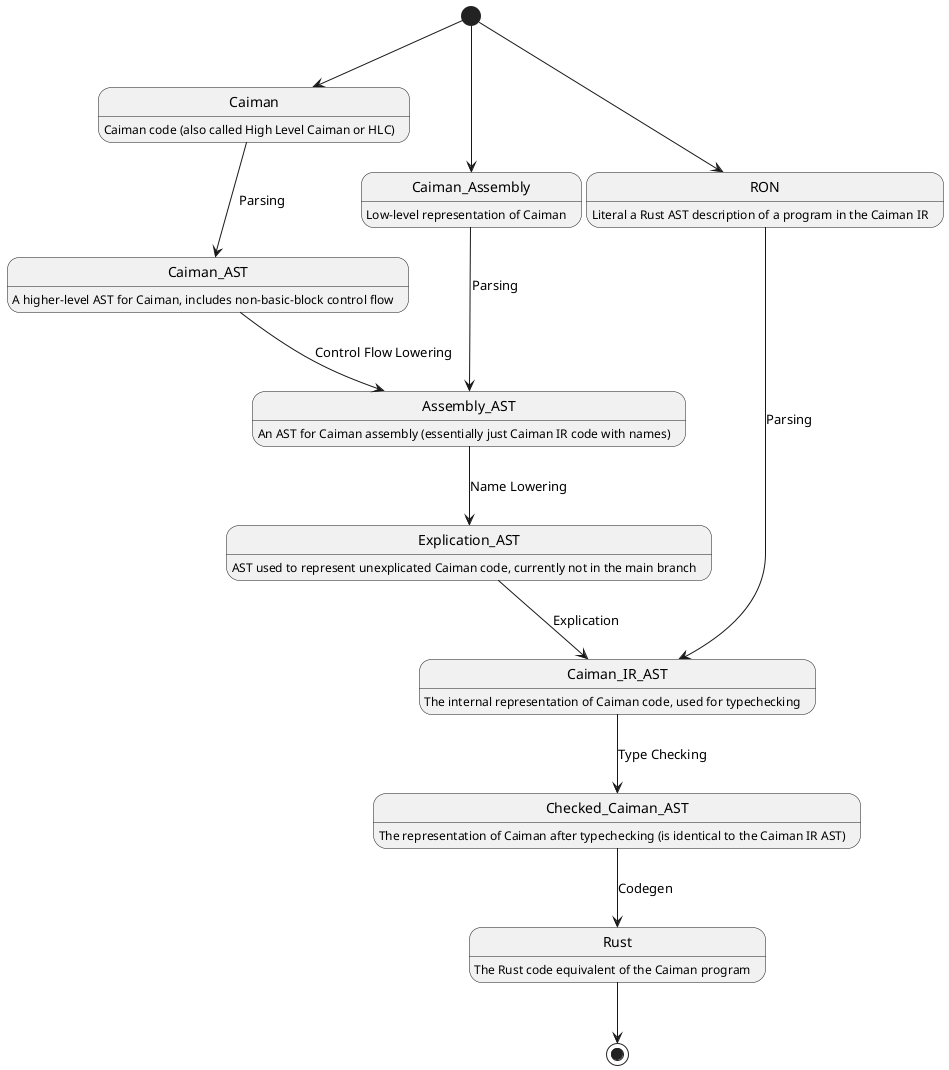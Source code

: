 @startuml compiler_structure
[*] --> Caiman
[*] --> Caiman_Assembly
[*] --> RON

Caiman --> Caiman_AST : Parsing
Caiman_Assembly --> Assembly_AST : Parsing
RON --> Caiman_IR_AST : Parsing

Caiman_AST --> Assembly_AST : Control Flow Lowering
Assembly_AST --> Explication_AST : Name Lowering
Explication_AST --> Caiman_IR_AST : Explication
Caiman_IR_AST --> Checked_Caiman_AST : Type Checking
Checked_Caiman_AST --> Rust : Codegen
Rust --> [*]

Caiman: Caiman code (also called High Level Caiman or HLC)
Caiman_Assembly: Low-level representation of Caiman
RON: Literal a Rust AST description of a program in the Caiman IR

Caiman_AST: A higher-level AST for Caiman, includes non-basic-block control flow
Assembly_AST: An AST for Caiman assembly (essentially just Caiman IR code with names)

Explication_AST: AST used to represent unexplicated Caiman code, currently not in the main branch
Caiman_IR_AST: The internal representation of Caiman code, used for typechecking
Checked_Caiman_AST: The representation of Caiman after typechecking (is identical to the Caiman IR AST)
Rust : The Rust code equivalent of the Caiman program

@enduml